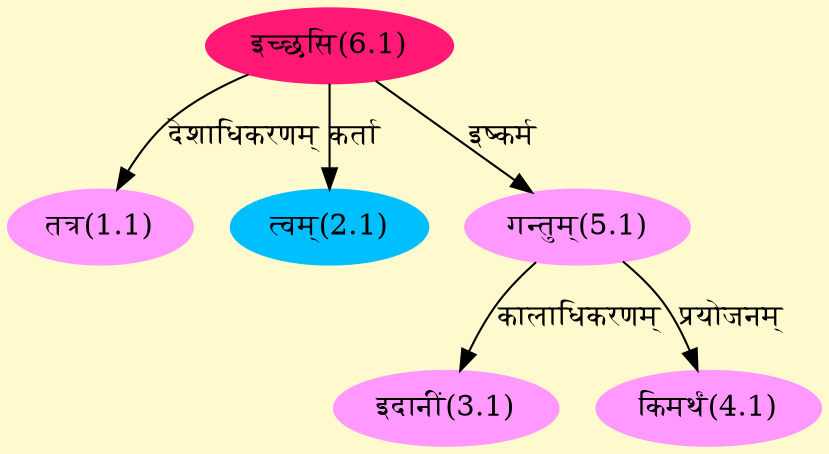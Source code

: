 digraph G{
rankdir=BT;
 compound=true;
 bgcolor="lemonchiffon1";
Node1_1 [style=filled, color="#FF99FF" label = "तत्र(1.1)"]
Node6_1 [style=filled, color="#FF1975" label = "इच्छसि(6.1)"]
Node2_1 [style=filled, color="#00BFFF" label = "त्वम्(2.1)"]
Node3_1 [style=filled, color="#FF99FF" label = "इदानीं(3.1)"]
Node5_1 [style=filled, color="#FF99FF" label = "गन्तुम्(5.1)"]
Node4_1 [style=filled, color="#FF99FF" label = "किमर्थं(4.1)"]
/* Start of Relations section */

Node1_1 -> Node6_1 [  label="देशाधिकरणम्"  dir="back" ]
Node2_1 -> Node6_1 [  label="कर्ता"  dir="back" ]
Node3_1 -> Node5_1 [  label="कालाधिकरणम्"  dir="back" ]
Node4_1 -> Node5_1 [  label="प्रयोजनम्"  dir="back" ]
Node5_1 -> Node6_1 [  label="इष्कर्म"  dir="back" ]
}
